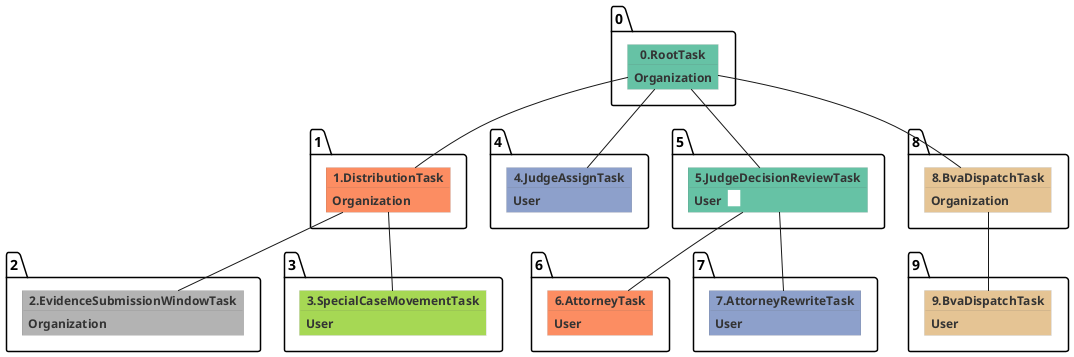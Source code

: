 @startuml
skinparam {
  ObjectBorderColor #555
  ObjectBorderThickness 0
  ObjectFontStyle bold
  ObjectFontSize 14
  ObjectAttributeFontColor #333
  ObjectAttributeFontSize 12
}
  object 0.RootTask #66c2a5 {
Organization
}
  object 1.DistributionTask #fc8d62 {
Organization
}
  object 2.EvidenceSubmissionWindowTask #b3b3b3 {
Organization
}
  object 3.SpecialCaseMovementTask #a6d854 {
User
}
  object 4.JudgeAssignTask #8da0cb {
User
}
  object 5.JudgeDecisionReviewTask #66c2a5 {
User  <back:white>    </back>
}
  object 6.AttorneyTask #fc8d62 {
User
}
  object 7.AttorneyRewriteTask #8da0cb {
User
}
  object 8.BvaDispatchTask #e5c494 {
Organization
}
  object 9.BvaDispatchTask #e5c494 {
User
}
0.RootTask -- 1.DistributionTask
1.DistributionTask -- 2.EvidenceSubmissionWindowTask
1.DistributionTask -- 3.SpecialCaseMovementTask
0.RootTask -- 4.JudgeAssignTask
0.RootTask -- 5.JudgeDecisionReviewTask
5.JudgeDecisionReviewTask -- 6.AttorneyTask
5.JudgeDecisionReviewTask -- 7.AttorneyRewriteTask
0.RootTask -- 8.BvaDispatchTask
8.BvaDispatchTask -- 9.BvaDispatchTask
@enduml
